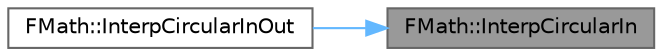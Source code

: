 digraph "FMath::InterpCircularIn"
{
 // INTERACTIVE_SVG=YES
 // LATEX_PDF_SIZE
  bgcolor="transparent";
  edge [fontname=Helvetica,fontsize=10,labelfontname=Helvetica,labelfontsize=10];
  node [fontname=Helvetica,fontsize=10,shape=box,height=0.2,width=0.4];
  rankdir="RL";
  Node1 [id="Node000001",label="FMath::InterpCircularIn",height=0.2,width=0.4,color="gray40", fillcolor="grey60", style="filled", fontcolor="black",tooltip="Interpolation between A and B, applying a circular in function."];
  Node1 -> Node2 [id="edge1_Node000001_Node000002",dir="back",color="steelblue1",style="solid",tooltip=" "];
  Node2 [id="Node000002",label="FMath::InterpCircularInOut",height=0.2,width=0.4,color="grey40", fillcolor="white", style="filled",URL="$dc/d20/structFMath.html#a1e5b89d5c435ebff0fdcc213e8cc9301",tooltip="Interpolation between A and B, applying a circular in/out function."];
}
